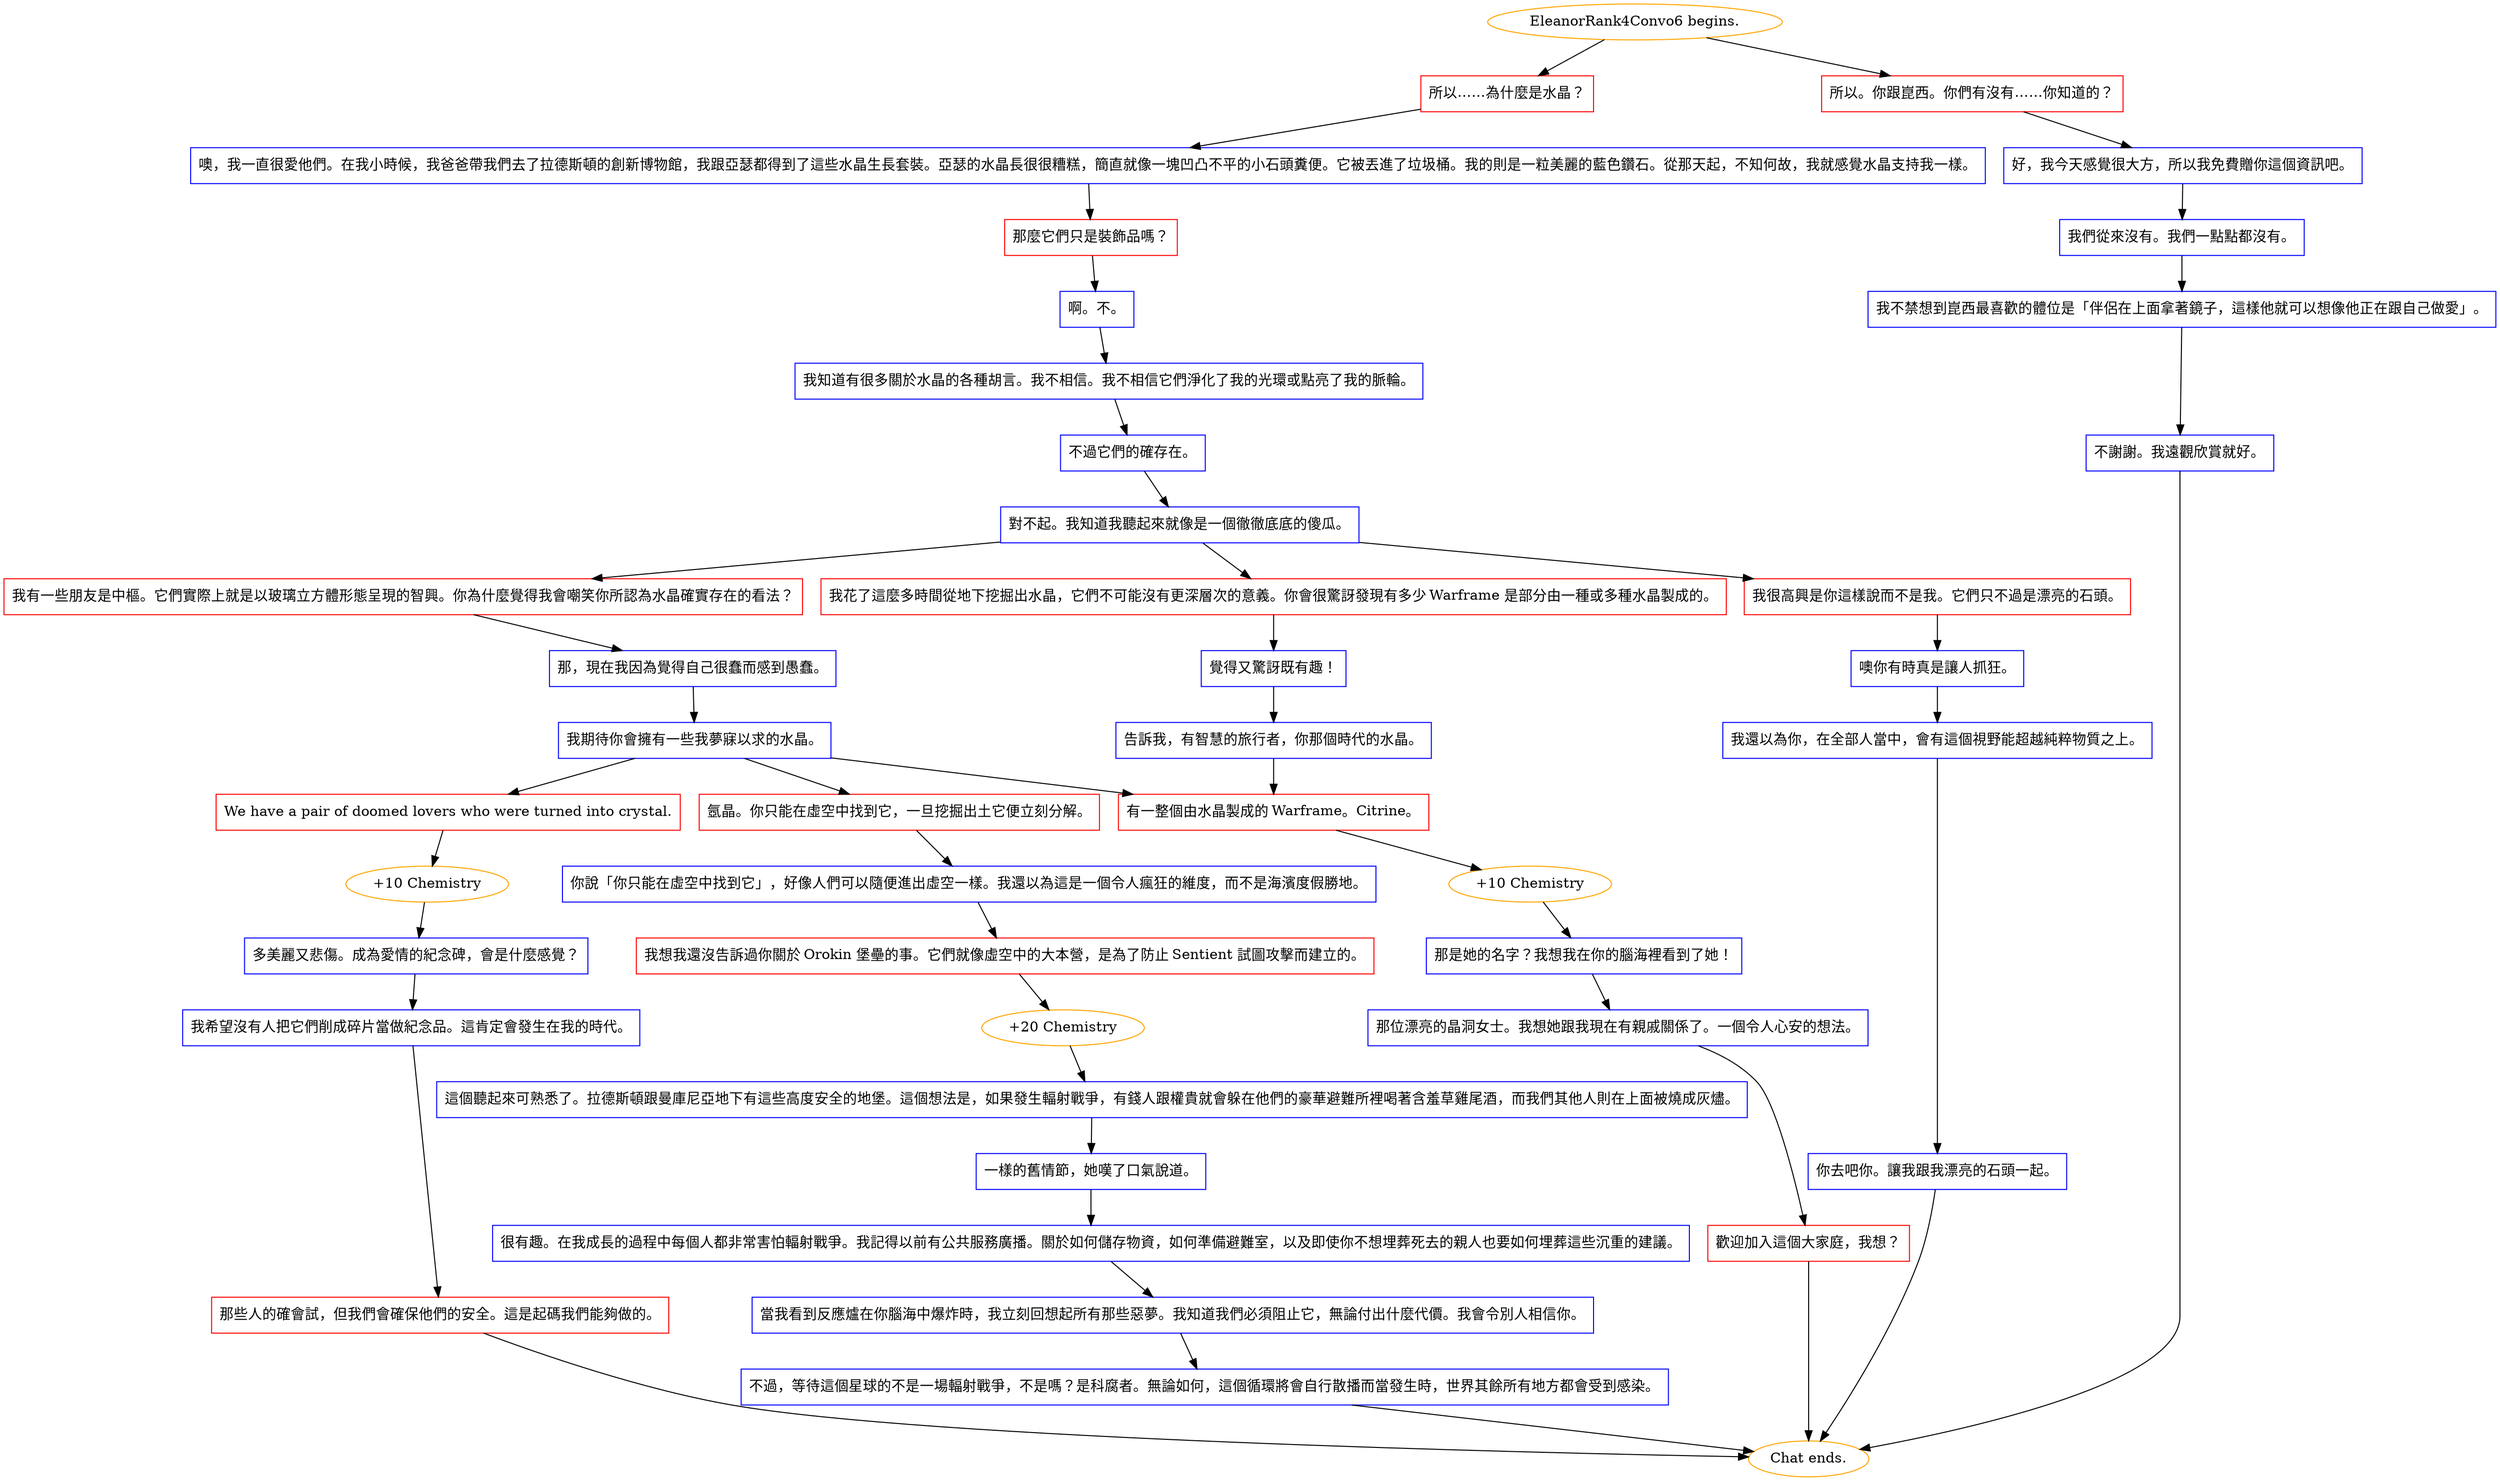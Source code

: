 digraph {
	"EleanorRank4Convo6 begins." [color=orange];
		"EleanorRank4Convo6 begins." -> j910666458;
		"EleanorRank4Convo6 begins." -> j1769191637;
	j910666458 [label="所以……為什麼是水晶？",shape=box,color=red];
		j910666458 -> j315823977;
	j1769191637 [label="所以。你跟崑西。你們有沒有……你知道的？",shape=box,color=red];
		j1769191637 -> j3762113126;
	j315823977 [label="噢，我一直很愛他們。在我小時候，我爸爸帶我們去了拉德斯頓的創新博物館，我跟亞瑟都得到了這些水晶生長套裝。亞瑟的水晶長很很糟糕，簡直就像一塊凹凸不平的小石頭糞便。它被丟進了垃圾桶。我的則是一粒美麗的藍色鑽石。從那天起，不知何故，我就感覺水晶支持我一樣。",shape=box,color=blue];
		j315823977 -> j2652725691;
	j3762113126 [label="好，我今天感覺很大方，所以我免費贈你這個資訊吧。",shape=box,color=blue];
		j3762113126 -> j2712271356;
	j2652725691 [label="那麼它們只是裝飾品嗎？",shape=box,color=red];
		j2652725691 -> j1348325743;
	j2712271356 [label="我們從來沒有。我們一點點都沒有。",shape=box,color=blue];
		j2712271356 -> j1618290823;
	j1348325743 [label="啊。不。",shape=box,color=blue];
		j1348325743 -> j40405840;
	j1618290823 [label="我不禁想到崑西最喜歡的體位是「伴侶在上面拿著鏡子，這樣他就可以想像他正在跟自己做愛」。",shape=box,color=blue];
		j1618290823 -> j2438029581;
	j40405840 [label="我知道有很多關於水晶的各種胡言。我不相信。我不相信它們淨化了我的光環或點亮了我的脈輪。",shape=box,color=blue];
		j40405840 -> j1965381763;
	j2438029581 [label="不謝謝。我遠觀欣賞就好。",shape=box,color=blue];
		j2438029581 -> "Chat ends.";
	j1965381763 [label="不過它們的確存在。",shape=box,color=blue];
		j1965381763 -> j1876592574;
	"Chat ends." [color=orange];
	j1876592574 [label="對不起。我知道我聽起來就像是一個徹徹底底的傻瓜。",shape=box,color=blue];
		j1876592574 -> j3540573452;
		j1876592574 -> j1350801112;
		j1876592574 -> j3705248098;
	j3540573452 [label="我很高興是你這樣說而不是我。它們只不過是漂亮的石頭。",shape=box,color=red];
		j3540573452 -> j3393130888;
	j1350801112 [label="我有一些朋友是中樞。它們實際上就是以玻璃立方體形態呈現的智興。你為什麼覺得我會嘲笑你所認為水晶確實存在的看法？",shape=box,color=red];
		j1350801112 -> j4161416047;
	j3705248098 [label="我花了這麼多時間從地下挖掘出水晶，它們不可能沒有更深層次的意義。你會很驚訝發現有多少 Warframe 是部分由一種或多種水晶製成的。",shape=box,color=red];
		j3705248098 -> j725832359;
	j3393130888 [label="噢你有時真是讓人抓狂。",shape=box,color=blue];
		j3393130888 -> j1963213239;
	j4161416047 [label="那，現在我因為覺得自己很蠢而感到愚蠢。",shape=box,color=blue];
		j4161416047 -> j3645093196;
	j725832359 [label="覺得又驚訝既有趣！",shape=box,color=blue];
		j725832359 -> j2332094307;
	j1963213239 [label="我還以為你，在全部人當中，會有這個視野能超越純粹物質之上。",shape=box,color=blue];
		j1963213239 -> j2068296313;
	j3645093196 [label="我期待你會擁有一些我夢寐以求的水晶。",shape=box,color=blue];
		j3645093196 -> j4010367002;
		j3645093196 -> j1250958088;
		j3645093196 -> j1934899467;
	j2332094307 [label="告訴我，有智慧的旅行者，你那個時代的水晶。",shape=box,color=blue];
		j2332094307 -> j1250958088;
	j2068296313 [label="你去吧你。讓我跟我漂亮的石頭一起。",shape=box,color=blue];
		j2068296313 -> "Chat ends.";
	j4010367002 [label="氬晶。你只能在虛空中找到它，一旦挖掘出土它便立刻分解。",shape=box,color=red];
		j4010367002 -> j2523079313;
	j1250958088 [label="有一整個由水晶製成的 Warframe。Citrine。",shape=box,color=red];
		j1250958088 -> j1822122170;
	j1934899467 [label="We have a pair of doomed lovers who were turned into crystal.",shape=box,color=red];
		j1934899467 -> j458257690;
	j2523079313 [label="你說「你只能在虛空中找到它」，好像人們可以隨便進出虛空一樣。我還以為這是一個令人瘋狂的維度，而不是海濱度假勝地。",shape=box,color=blue];
		j2523079313 -> j3567298219;
	j1822122170 [label="+10 Chemistry",color=orange];
		j1822122170 -> j1147026952;
	j458257690 [label="+10 Chemistry",color=orange];
		j458257690 -> j2460478663;
	j3567298219 [label="我想我還沒告訴過你關於 Orokin 堡壘的事。它們就像虛空中的大本營，是為了防止 Sentient 試圖攻擊而建立的。",shape=box,color=red];
		j3567298219 -> j598614541;
	j1147026952 [label="那是她的名字？我想我在你的腦海裡看到了她！",shape=box,color=blue];
		j1147026952 -> j4210853669;
	j2460478663 [label="多美麗又悲傷。成為愛情的紀念碑，會是什麼感覺？",shape=box,color=blue];
		j2460478663 -> j3322569917;
	j598614541 [label="+20 Chemistry",color=orange];
		j598614541 -> j2423775443;
	j4210853669 [label="那位漂亮的晶洞女士。我想她跟我現在有親戚關係了。一個令人心安的想法。",shape=box,color=blue];
		j4210853669 -> j4155552780;
	j3322569917 [label="我希望沒有人把它們削成碎片當做紀念品。這肯定會發生在我的時代。",shape=box,color=blue];
		j3322569917 -> j4169988488;
	j2423775443 [label="這個聽起來可熟悉了。拉德斯頓跟曼庫尼亞地下有這些高度安全的地堡。這個想法是，如果發生輻射戰爭，有錢人跟權貴就會躲在他們的豪華避難所裡喝著含羞草雞尾酒，而我們其他人則在上面被燒成灰燼。",shape=box,color=blue];
		j2423775443 -> j1963742348;
	j4155552780 [label="歡迎加入這個大家庭，我想？",shape=box,color=red];
		j4155552780 -> "Chat ends.";
	j4169988488 [label="那些人的確會試，但我們會確保他們的安全。這是起碼我們能夠做的。",shape=box,color=red];
		j4169988488 -> "Chat ends.";
	j1963742348 [label="一樣的舊情節，她嘆了口氣說道。",shape=box,color=blue];
		j1963742348 -> j3695435810;
	j3695435810 [label="很有趣。在我成長的過程中每個人都非常害怕輻射戰爭。我記得以前有公共服務廣播。關於如何儲存物資，如何準備避難室，以及即使你不想埋葬死去的親人也要如何埋葬這些沉重的建議。",shape=box,color=blue];
		j3695435810 -> j3449232939;
	j3449232939 [label="當我看到反應爐在你腦海中爆炸時，我立刻回想起所有那些惡夢。我知道我們必須阻止它，無論付出什麼代價。我會令別人相信你。",shape=box,color=blue];
		j3449232939 -> j3463694155;
	j3463694155 [label="不過，等待這個星球的不是一場輻射戰爭，不是嗎？是科腐者。無論如何，這個循環將會自行散播而當發生時，世界其餘所有地方都會受到感染。",shape=box,color=blue];
		j3463694155 -> "Chat ends.";
}